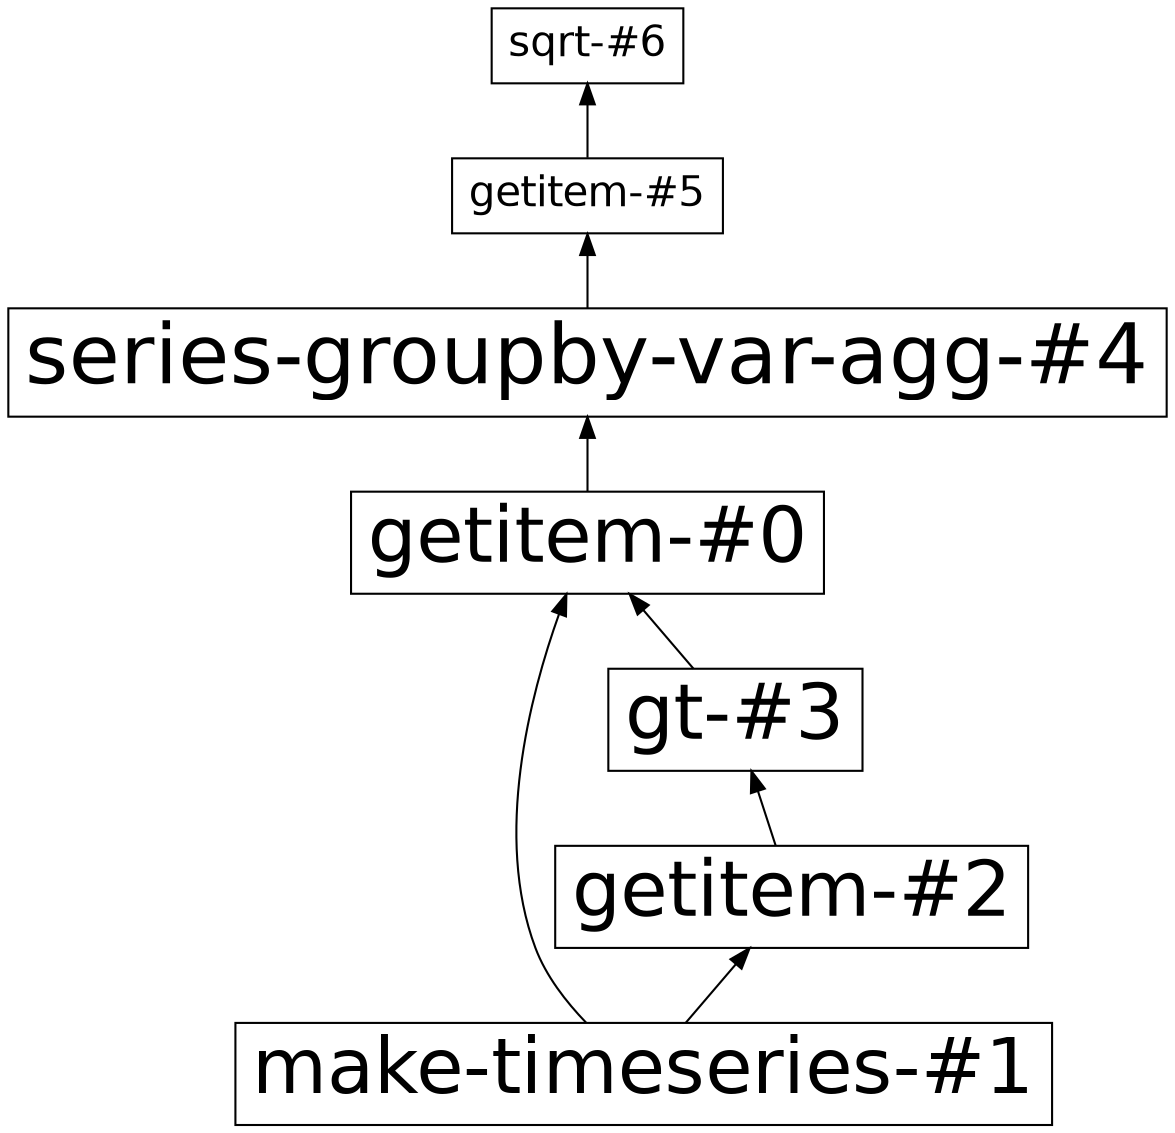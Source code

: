 digraph {
  graph [rankdir=BT]
  node [fontname=helvetica shape=box]
  2422923175016379610 [label="getitem-#0" fontsize=37]
  8629506556661849648 [label="make-timeseries-#1" fontsize=37]
  8269719127907558285 [label="getitem-#2" fontsize=37]
  458888709373413521 [label="gt-#3" fontsize=37]
  3034582074858330007 [label="series-groupby-var-agg-#4" fontsize=40]
  2722444955505138977 [label="getitem-#5" fontsize=20]
  -3821248127642295004 [label="sqrt-#6" fontsize=20]
  8629506556661849648 -> 2422923175016379610
  458888709373413521 -> 2422923175016379610
  8629506556661849648 -> 8269719127907558285
  8269719127907558285 -> 458888709373413521
  2422923175016379610 -> 3034582074858330007
  3034582074858330007 -> 2722444955505138977
  2722444955505138977 -> -3821248127642295004
}
